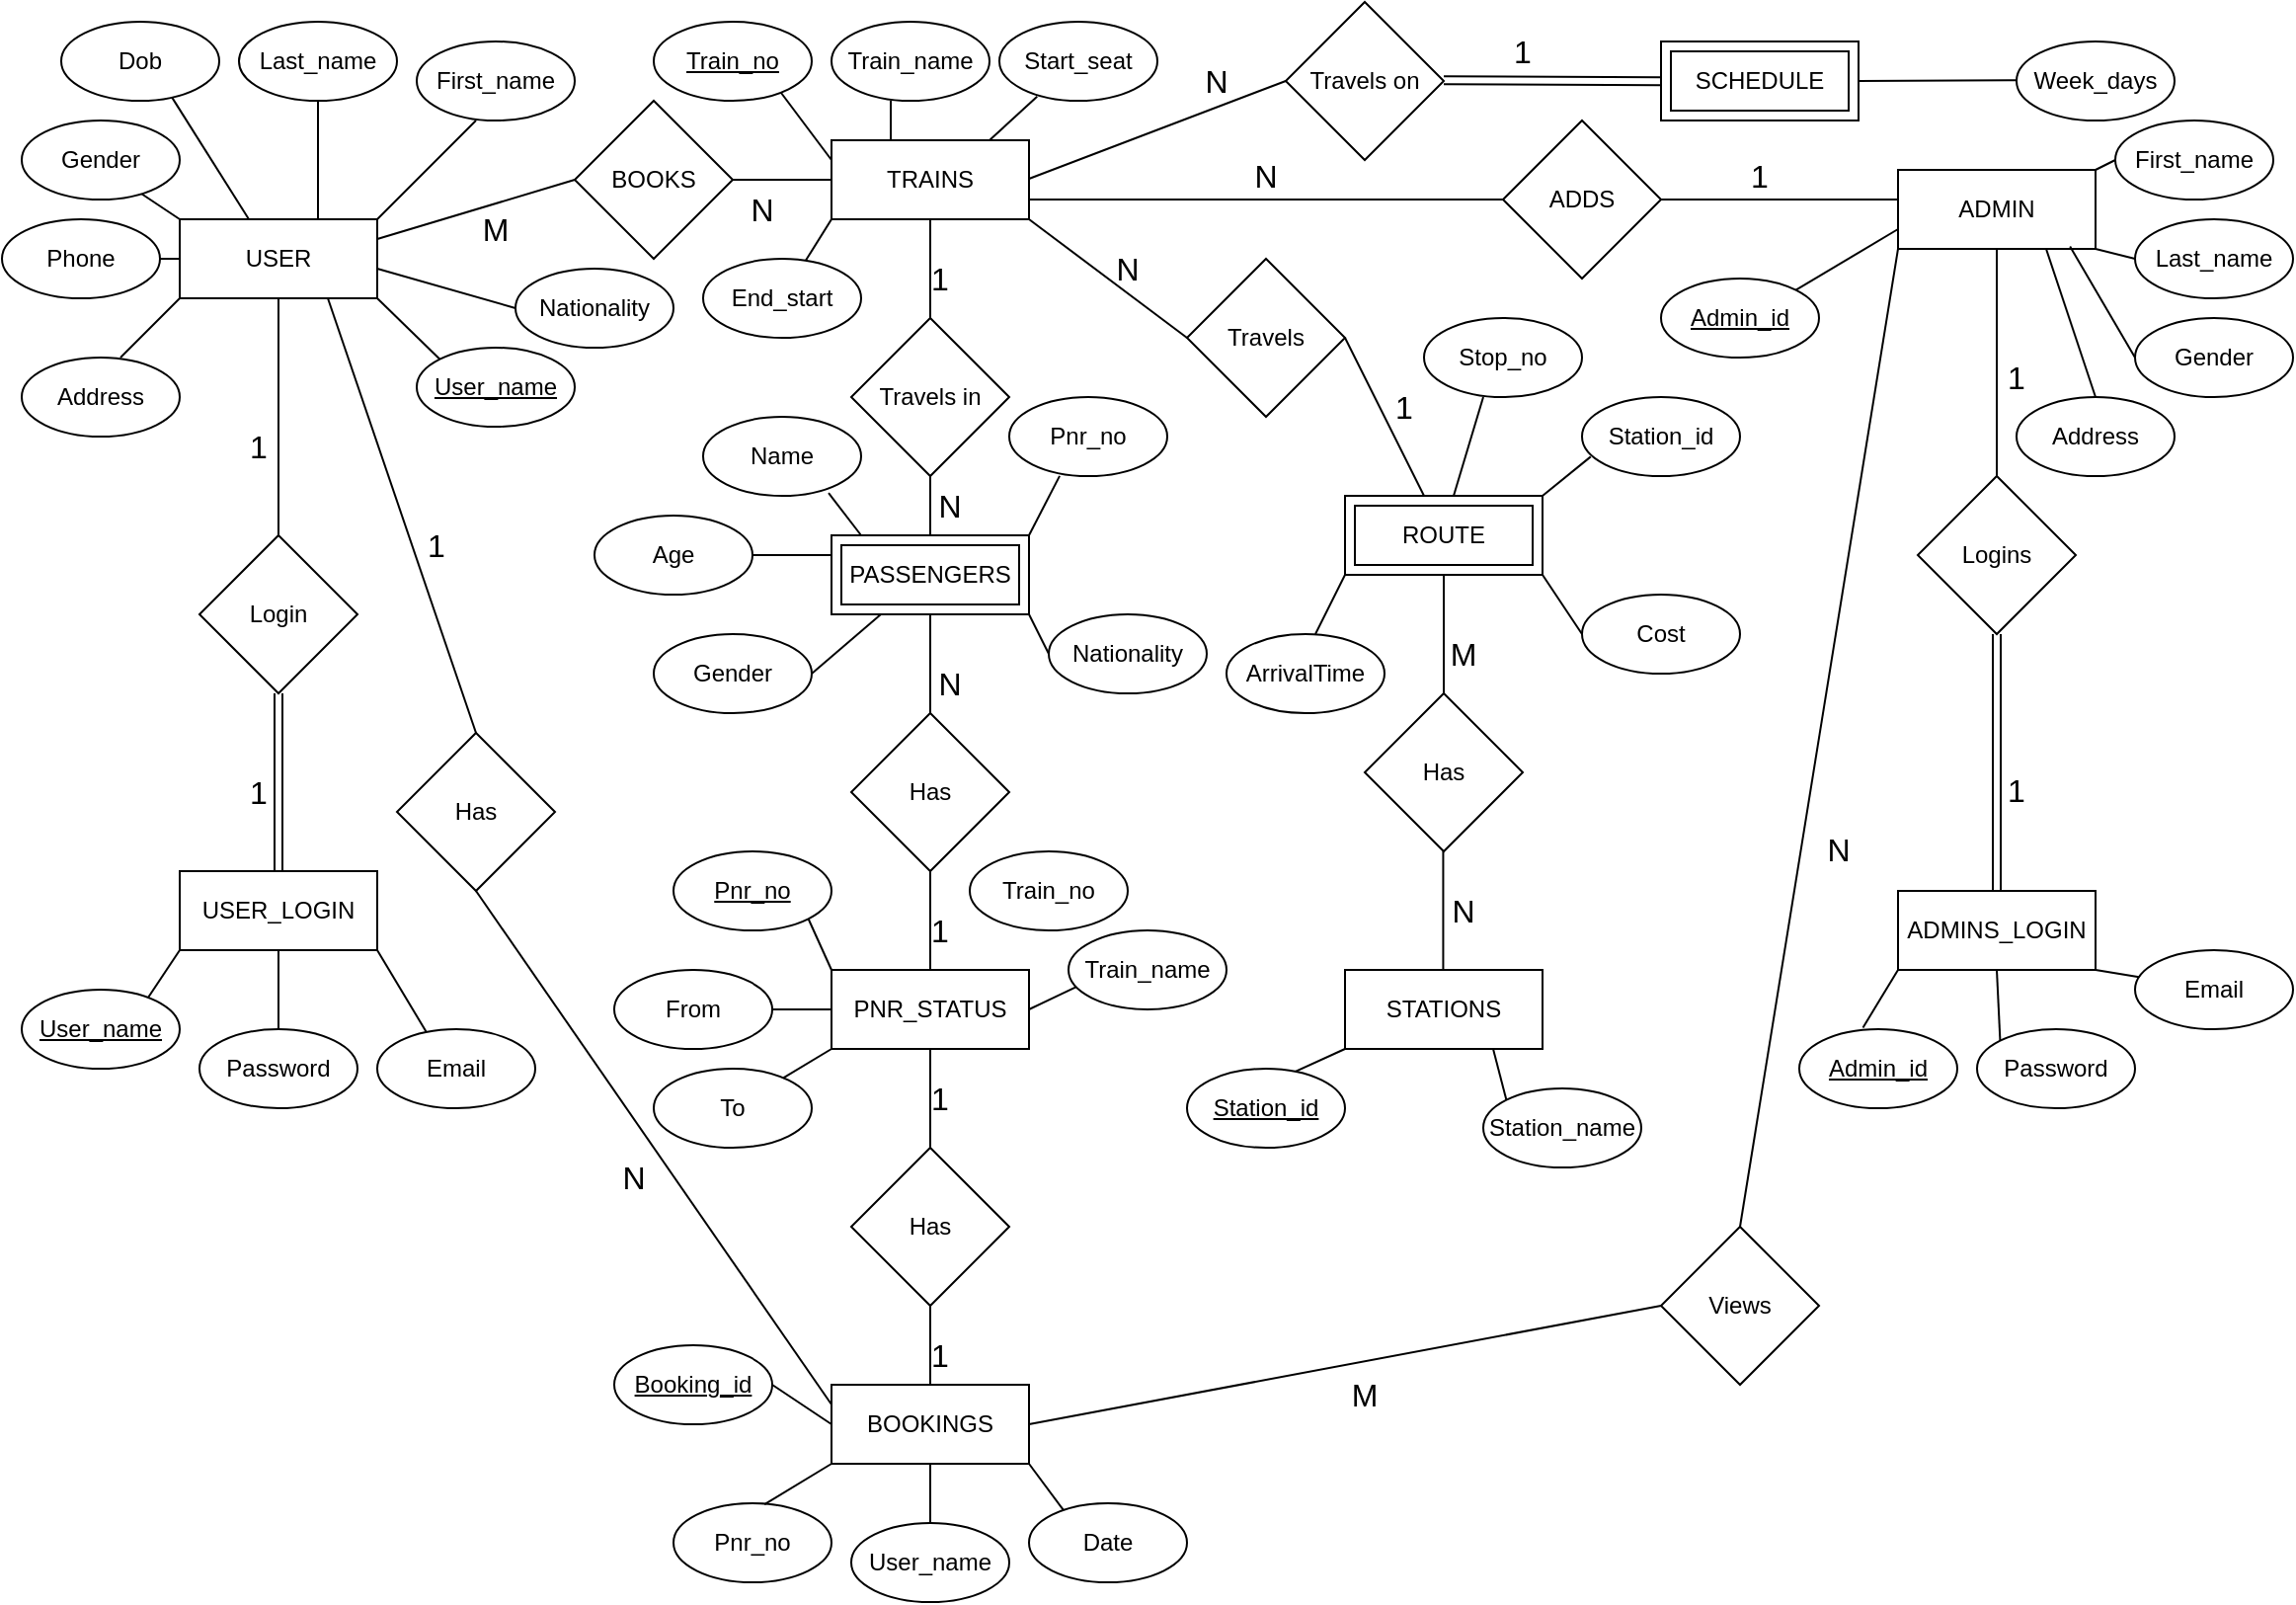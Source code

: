 <mxfile version="20.7.4" type="device"><diagram id="R2lEEEUBdFMjLlhIrx00" name="Page-1"><mxGraphModel dx="913" dy="427" grid="1" gridSize="10" guides="1" tooltips="1" connect="1" arrows="1" fold="1" page="1" pageScale="1" pageWidth="1169" pageHeight="827" math="0" shadow="0" extFonts="Permanent Marker^https://fonts.googleapis.com/css?family=Permanent+Marker"><root><mxCell id="0"/><mxCell id="1" parent="0"/><mxCell id="Eo7gP9CuB0REzx4Ok5KJ-1" value="USER" style="whiteSpace=wrap;html=1;align=center;" vertex="1" parent="1"><mxGeometry x="90" y="110" width="100" height="40" as="geometry"/></mxCell><mxCell id="Eo7gP9CuB0REzx4Ok5KJ-8" value="BOOKS" style="rhombus;whiteSpace=wrap;html=1;strokeWidth=1;" vertex="1" parent="1"><mxGeometry x="290" y="50" width="80" height="80" as="geometry"/></mxCell><mxCell id="Eo7gP9CuB0REzx4Ok5KJ-9" value="" style="endArrow=none;html=1;rounded=0;entryX=0;entryY=0.5;entryDx=0;entryDy=0;" edge="1" parent="1" target="Eo7gP9CuB0REzx4Ok5KJ-8"><mxGeometry width="50" height="50" relative="1" as="geometry"><mxPoint x="190" y="120" as="sourcePoint"/><mxPoint x="290" y="100" as="targetPoint"/></mxGeometry></mxCell><mxCell id="Eo7gP9CuB0REzx4Ok5KJ-10" value="TRAINS" style="whiteSpace=wrap;html=1;align=center;strokeWidth=1;" vertex="1" parent="1"><mxGeometry x="420" y="70" width="100" height="40" as="geometry"/></mxCell><mxCell id="Eo7gP9CuB0REzx4Ok5KJ-11" value="" style="line;strokeWidth=1;html=1;perimeter=backbonePerimeter;points=[];outlineConnect=0;" vertex="1" parent="1"><mxGeometry x="370" y="72.5" width="50" height="35" as="geometry"/></mxCell><mxCell id="Eo7gP9CuB0REzx4Ok5KJ-12" value="First_name" style="ellipse;whiteSpace=wrap;html=1;align=center;strokeWidth=1;" vertex="1" parent="1"><mxGeometry x="210" y="20" width="80" height="40" as="geometry"/></mxCell><mxCell id="Eo7gP9CuB0REzx4Ok5KJ-14" value="" style="endArrow=none;html=1;rounded=0;" edge="1" parent="1"><mxGeometry width="50" height="50" relative="1" as="geometry"><mxPoint x="190" y="110" as="sourcePoint"/><mxPoint x="240" y="60" as="targetPoint"/></mxGeometry></mxCell><mxCell id="Eo7gP9CuB0REzx4Ok5KJ-16" value="" style="endArrow=none;html=1;rounded=0;entryX=0;entryY=1;entryDx=0;entryDy=0;" edge="1" parent="1" target="Eo7gP9CuB0REzx4Ok5KJ-1"><mxGeometry x="-1" y="-14" width="50" height="50" relative="1" as="geometry"><mxPoint x="60" y="180" as="sourcePoint"/><mxPoint x="190" y="330" as="targetPoint"/><mxPoint as="offset"/></mxGeometry></mxCell><mxCell id="Eo7gP9CuB0REzx4Ok5KJ-18" value="" style="line;strokeWidth=1;html=1;perimeter=backbonePerimeter;points=[];outlineConnect=0;" vertex="1" parent="1"><mxGeometry x="60" y="125" width="30" height="10" as="geometry"/></mxCell><mxCell id="Eo7gP9CuB0REzx4Ok5KJ-19" value="" style="endArrow=none;html=1;rounded=0;entryX=1;entryY=1;entryDx=0;entryDy=0;exitX=0;exitY=0;exitDx=0;exitDy=0;" edge="1" parent="1" source="Eo7gP9CuB0REzx4Ok5KJ-33" target="Eo7gP9CuB0REzx4Ok5KJ-1"><mxGeometry width="50" height="50" relative="1" as="geometry"><mxPoint x="240" y="190" as="sourcePoint"/><mxPoint x="190" y="150" as="targetPoint"/></mxGeometry></mxCell><mxCell id="Eo7gP9CuB0REzx4Ok5KJ-20" value="" style="endArrow=none;html=1;rounded=0;" edge="1" parent="1"><mxGeometry x="-1" y="-14" width="50" height="50" relative="1" as="geometry"><mxPoint x="90" y="110" as="sourcePoint"/><mxPoint x="60" y="90" as="targetPoint"/><mxPoint as="offset"/></mxGeometry></mxCell><mxCell id="Eo7gP9CuB0REzx4Ok5KJ-21" value="" style="endArrow=none;html=1;rounded=0;entryX=0.7;entryY=0.955;entryDx=0;entryDy=0;entryPerimeter=0;" edge="1" parent="1" target="Eo7gP9CuB0REzx4Ok5KJ-25"><mxGeometry width="50" height="50" relative="1" as="geometry"><mxPoint x="125" y="110" as="sourcePoint"/><mxPoint x="90" y="60" as="targetPoint"/></mxGeometry></mxCell><mxCell id="Eo7gP9CuB0REzx4Ok5KJ-22" value="" style="endArrow=none;html=1;rounded=0;" edge="1" parent="1"><mxGeometry x="0.333" y="-20" width="50" height="50" relative="1" as="geometry"><mxPoint x="160" y="110" as="sourcePoint"/><mxPoint x="160" y="50" as="targetPoint"/><mxPoint as="offset"/></mxGeometry></mxCell><mxCell id="Eo7gP9CuB0REzx4Ok5KJ-24" value="Last_name" style="ellipse;whiteSpace=wrap;html=1;align=center;strokeWidth=1;" vertex="1" parent="1"><mxGeometry x="120" y="10" width="80" height="40" as="geometry"/></mxCell><mxCell id="Eo7gP9CuB0REzx4Ok5KJ-25" value="Dob" style="ellipse;whiteSpace=wrap;html=1;align=center;strokeWidth=1;" vertex="1" parent="1"><mxGeometry x="30" y="10" width="80" height="40" as="geometry"/></mxCell><mxCell id="Eo7gP9CuB0REzx4Ok5KJ-28" value="Gender" style="ellipse;whiteSpace=wrap;html=1;align=center;strokeWidth=1;" vertex="1" parent="1"><mxGeometry x="10" y="60" width="80" height="40" as="geometry"/></mxCell><mxCell id="Eo7gP9CuB0REzx4Ok5KJ-29" value="Phone" style="ellipse;whiteSpace=wrap;html=1;align=center;strokeWidth=1;" vertex="1" parent="1"><mxGeometry y="110" width="80" height="40" as="geometry"/></mxCell><mxCell id="Eo7gP9CuB0REzx4Ok5KJ-30" value="Address" style="ellipse;whiteSpace=wrap;html=1;align=center;strokeWidth=1;" vertex="1" parent="1"><mxGeometry x="10" y="180" width="80" height="40" as="geometry"/></mxCell><mxCell id="Eo7gP9CuB0REzx4Ok5KJ-31" value="Nationality" style="ellipse;whiteSpace=wrap;html=1;align=center;strokeWidth=1;" vertex="1" parent="1"><mxGeometry x="260" y="135" width="80" height="40" as="geometry"/></mxCell><mxCell id="Eo7gP9CuB0REzx4Ok5KJ-32" value="" style="endArrow=none;html=1;rounded=0;entryX=0;entryY=0.5;entryDx=0;entryDy=0;entryPerimeter=0;" edge="1" parent="1" target="Eo7gP9CuB0REzx4Ok5KJ-31"><mxGeometry width="50" height="50" relative="1" as="geometry"><mxPoint x="190" y="135" as="sourcePoint"/><mxPoint x="240" y="85" as="targetPoint"/></mxGeometry></mxCell><mxCell id="Eo7gP9CuB0REzx4Ok5KJ-33" value="User_name" style="ellipse;whiteSpace=wrap;html=1;align=center;fontStyle=4;strokeWidth=1;" vertex="1" parent="1"><mxGeometry x="210" y="175" width="80" height="40" as="geometry"/></mxCell><mxCell id="Eo7gP9CuB0REzx4Ok5KJ-36" value="" style="endArrow=none;html=1;rounded=0;" edge="1" parent="1"><mxGeometry width="50" height="50" relative="1" as="geometry"><mxPoint x="420" y="80" as="sourcePoint"/><mxPoint x="390" y="40" as="targetPoint"/></mxGeometry></mxCell><mxCell id="Eo7gP9CuB0REzx4Ok5KJ-40" value="Train_no" style="ellipse;whiteSpace=wrap;html=1;align=center;fontStyle=4;strokeWidth=1;" vertex="1" parent="1"><mxGeometry x="330" y="10" width="80" height="40" as="geometry"/></mxCell><mxCell id="Eo7gP9CuB0REzx4Ok5KJ-41" value="Train_name" style="ellipse;whiteSpace=wrap;html=1;align=center;strokeWidth=1;" vertex="1" parent="1"><mxGeometry x="420" y="10" width="80" height="40" as="geometry"/></mxCell><mxCell id="Eo7gP9CuB0REzx4Ok5KJ-42" value="Start_seat" style="ellipse;whiteSpace=wrap;html=1;align=center;strokeWidth=1;" vertex="1" parent="1"><mxGeometry x="505" y="10" width="80" height="40" as="geometry"/></mxCell><mxCell id="Eo7gP9CuB0REzx4Ok5KJ-43" value="End_start" style="ellipse;whiteSpace=wrap;html=1;align=center;strokeWidth=1;" vertex="1" parent="1"><mxGeometry x="355" y="130" width="80" height="40" as="geometry"/></mxCell><mxCell id="Eo7gP9CuB0REzx4Ok5KJ-44" value="" style="endArrow=none;html=1;rounded=0;" edge="1" parent="1"><mxGeometry width="50" height="50" relative="1" as="geometry"><mxPoint x="450" y="70" as="sourcePoint"/><mxPoint x="450" y="50" as="targetPoint"/></mxGeometry></mxCell><mxCell id="Eo7gP9CuB0REzx4Ok5KJ-45" value="" style="endArrow=none;html=1;rounded=0;exitX=0;exitY=1;exitDx=0;exitDy=0;" edge="1" parent="1" source="Eo7gP9CuB0REzx4Ok5KJ-10" target="Eo7gP9CuB0REzx4Ok5KJ-43"><mxGeometry width="50" height="50" relative="1" as="geometry"><mxPoint x="520" y="80" as="sourcePoint"/><mxPoint x="570" y="30" as="targetPoint"/></mxGeometry></mxCell><mxCell id="Eo7gP9CuB0REzx4Ok5KJ-46" value="" style="endArrow=none;html=1;rounded=0;" edge="1" parent="1"><mxGeometry width="50" height="50" relative="1" as="geometry"><mxPoint x="520" y="89.5" as="sourcePoint"/><mxPoint x="650" y="40" as="targetPoint"/></mxGeometry></mxCell><mxCell id="Eo7gP9CuB0REzx4Ok5KJ-48" value="Travels on" style="rhombus;whiteSpace=wrap;html=1;strokeWidth=1;" vertex="1" parent="1"><mxGeometry x="650" width="80" height="80" as="geometry"/></mxCell><mxCell id="Eo7gP9CuB0REzx4Ok5KJ-50" value="" style="shape=link;html=1;rounded=0;" edge="1" parent="1"><mxGeometry relative="1" as="geometry"><mxPoint x="730" y="39.58" as="sourcePoint"/><mxPoint x="840" y="40.08" as="targetPoint"/></mxGeometry></mxCell><mxCell id="Eo7gP9CuB0REzx4Ok5KJ-51" value="" style="resizable=0;html=1;align=right;verticalAlign=bottom;strokeWidth=1;" connectable="0" vertex="1" parent="Eo7gP9CuB0REzx4Ok5KJ-50"><mxGeometry x="1" relative="1" as="geometry"/></mxCell><mxCell id="Eo7gP9CuB0REzx4Ok5KJ-52" value="SCHEDULE" style="shape=ext;margin=3;double=1;whiteSpace=wrap;html=1;align=center;strokeWidth=1;" vertex="1" parent="1"><mxGeometry x="840" y="20" width="100" height="40" as="geometry"/></mxCell><mxCell id="Eo7gP9CuB0REzx4Ok5KJ-53" value="" style="endArrow=none;html=1;rounded=0;" edge="1" parent="1"><mxGeometry width="50" height="50" relative="1" as="geometry"><mxPoint x="940" y="40" as="sourcePoint"/><mxPoint x="1020" y="39.58" as="targetPoint"/></mxGeometry></mxCell><mxCell id="Eo7gP9CuB0REzx4Ok5KJ-54" value="Week_days" style="ellipse;whiteSpace=wrap;html=1;align=center;strokeWidth=1;" vertex="1" parent="1"><mxGeometry x="1020" y="20" width="80" height="40" as="geometry"/></mxCell><mxCell id="Eo7gP9CuB0REzx4Ok5KJ-56" value="" style="endArrow=none;html=1;rounded=0;entryX=0.239;entryY=0.948;entryDx=0;entryDy=0;entryPerimeter=0;" edge="1" parent="1" target="Eo7gP9CuB0REzx4Ok5KJ-42"><mxGeometry width="50" height="50" relative="1" as="geometry"><mxPoint x="500" y="70" as="sourcePoint"/><mxPoint x="550" y="20" as="targetPoint"/><Array as="points"><mxPoint x="500" y="70"/></Array></mxGeometry></mxCell><mxCell id="Eo7gP9CuB0REzx4Ok5KJ-57" value="" style="endArrow=none;html=1;rounded=0;entryX=0.5;entryY=1;entryDx=0;entryDy=0;" edge="1" parent="1" target="Eo7gP9CuB0REzx4Ok5KJ-1"><mxGeometry width="50" height="50" relative="1" as="geometry"><mxPoint x="140" y="270" as="sourcePoint"/><mxPoint x="160" y="220" as="targetPoint"/></mxGeometry></mxCell><mxCell id="Eo7gP9CuB0REzx4Ok5KJ-59" value="Login" style="rhombus;whiteSpace=wrap;html=1;strokeWidth=1;" vertex="1" parent="1"><mxGeometry x="100" y="270" width="80" height="80" as="geometry"/></mxCell><mxCell id="Eo7gP9CuB0REzx4Ok5KJ-62" value="" style="endArrow=none;html=1;rounded=0;" edge="1" parent="1"><mxGeometry width="50" height="50" relative="1" as="geometry"><mxPoint x="70" y="510" as="sourcePoint"/><mxPoint x="90" y="480" as="targetPoint"/></mxGeometry></mxCell><mxCell id="Eo7gP9CuB0REzx4Ok5KJ-63" value="USER_LOGIN" style="whiteSpace=wrap;html=1;align=center;strokeWidth=1;" vertex="1" parent="1"><mxGeometry x="90" y="440" width="100" height="40" as="geometry"/></mxCell><mxCell id="Eo7gP9CuB0REzx4Ok5KJ-64" value="User_name" style="ellipse;whiteSpace=wrap;html=1;align=center;fontStyle=4;strokeWidth=1;" vertex="1" parent="1"><mxGeometry x="10" y="500" width="80" height="40" as="geometry"/></mxCell><mxCell id="Eo7gP9CuB0REzx4Ok5KJ-65" value="" style="endArrow=none;html=1;rounded=0;entryX=0.5;entryY=1;entryDx=0;entryDy=0;" edge="1" parent="1" target="Eo7gP9CuB0REzx4Ok5KJ-63"><mxGeometry width="50" height="50" relative="1" as="geometry"><mxPoint x="140" y="520" as="sourcePoint"/><mxPoint x="150" y="480" as="targetPoint"/></mxGeometry></mxCell><mxCell id="Eo7gP9CuB0REzx4Ok5KJ-66" value="Password" style="ellipse;whiteSpace=wrap;html=1;align=center;strokeWidth=1;" vertex="1" parent="1"><mxGeometry x="100" y="520" width="80" height="40" as="geometry"/></mxCell><mxCell id="Eo7gP9CuB0REzx4Ok5KJ-67" value="" style="endArrow=none;html=1;rounded=0;entryX=1;entryY=1;entryDx=0;entryDy=0;" edge="1" parent="1" target="Eo7gP9CuB0REzx4Ok5KJ-63"><mxGeometry width="50" height="50" relative="1" as="geometry"><mxPoint x="220" y="530" as="sourcePoint"/><mxPoint x="210" y="480" as="targetPoint"/></mxGeometry></mxCell><mxCell id="Eo7gP9CuB0REzx4Ok5KJ-68" value="Email" style="ellipse;whiteSpace=wrap;html=1;align=center;strokeWidth=1;" vertex="1" parent="1"><mxGeometry x="190" y="520" width="80" height="40" as="geometry"/></mxCell><mxCell id="Eo7gP9CuB0REzx4Ok5KJ-70" value="" style="endArrow=none;html=1;rounded=0;entryX=0.5;entryY=1;entryDx=0;entryDy=0;" edge="1" parent="1" target="Eo7gP9CuB0REzx4Ok5KJ-10"><mxGeometry width="50" height="50" relative="1" as="geometry"><mxPoint x="470" y="170" as="sourcePoint"/><mxPoint x="570" y="270" as="targetPoint"/></mxGeometry></mxCell><mxCell id="Eo7gP9CuB0REzx4Ok5KJ-72" value="Travels in" style="rhombus;whiteSpace=wrap;html=1;strokeWidth=1;" vertex="1" parent="1"><mxGeometry x="430" y="160" width="80" height="80" as="geometry"/></mxCell><mxCell id="Eo7gP9CuB0REzx4Ok5KJ-73" value="" style="endArrow=none;html=1;rounded=0;entryX=0.5;entryY=1;entryDx=0;entryDy=0;" edge="1" parent="1" target="Eo7gP9CuB0REzx4Ok5KJ-72"><mxGeometry width="50" height="50" relative="1" as="geometry"><mxPoint x="470" y="280" as="sourcePoint"/><mxPoint x="570" y="270" as="targetPoint"/></mxGeometry></mxCell><mxCell id="Eo7gP9CuB0REzx4Ok5KJ-75" value="PASSENGERS" style="shape=ext;margin=3;double=1;whiteSpace=wrap;html=1;align=center;strokeWidth=1;" vertex="1" parent="1"><mxGeometry x="420" y="270" width="100" height="40" as="geometry"/></mxCell><mxCell id="Eo7gP9CuB0REzx4Ok5KJ-76" value="" style="endArrow=none;html=1;rounded=0;entryX=0.5;entryY=1;entryDx=0;entryDy=0;" edge="1" parent="1" target="Eo7gP9CuB0REzx4Ok5KJ-75"><mxGeometry width="50" height="50" relative="1" as="geometry"><mxPoint x="470" y="370" as="sourcePoint"/><mxPoint x="570" y="380" as="targetPoint"/></mxGeometry></mxCell><mxCell id="Eo7gP9CuB0REzx4Ok5KJ-77" value="Has" style="rhombus;whiteSpace=wrap;html=1;strokeWidth=1;" vertex="1" parent="1"><mxGeometry x="430" y="360" width="80" height="80" as="geometry"/></mxCell><mxCell id="Eo7gP9CuB0REzx4Ok5KJ-78" value="PNR_STATUS" style="whiteSpace=wrap;html=1;align=center;strokeWidth=1;" vertex="1" parent="1"><mxGeometry x="420" y="490" width="100" height="40" as="geometry"/></mxCell><mxCell id="Eo7gP9CuB0REzx4Ok5KJ-79" value="" style="endArrow=none;html=1;rounded=0;exitX=0.5;exitY=1;exitDx=0;exitDy=0;" edge="1" parent="1" source="Eo7gP9CuB0REzx4Ok5KJ-77"><mxGeometry width="50" height="50" relative="1" as="geometry"><mxPoint x="520" y="430" as="sourcePoint"/><mxPoint x="470" y="490" as="targetPoint"/></mxGeometry></mxCell><mxCell id="Eo7gP9CuB0REzx4Ok5KJ-80" value="" style="endArrow=none;html=1;rounded=0;" edge="1" parent="1" target="Eo7gP9CuB0REzx4Ok5KJ-78"><mxGeometry width="50" height="50" relative="1" as="geometry"><mxPoint x="470" y="580" as="sourcePoint"/><mxPoint x="570" y="620" as="targetPoint"/></mxGeometry></mxCell><mxCell id="Eo7gP9CuB0REzx4Ok5KJ-81" value="Has" style="rhombus;whiteSpace=wrap;html=1;strokeWidth=1;" vertex="1" parent="1"><mxGeometry x="430" y="580" width="80" height="80" as="geometry"/></mxCell><mxCell id="Eo7gP9CuB0REzx4Ok5KJ-82" value="" style="endArrow=none;html=1;rounded=0;exitX=0.5;exitY=1;exitDx=0;exitDy=0;" edge="1" parent="1" source="Eo7gP9CuB0REzx4Ok5KJ-81"><mxGeometry width="50" height="50" relative="1" as="geometry"><mxPoint x="520" y="670" as="sourcePoint"/><mxPoint x="470" y="700" as="targetPoint"/></mxGeometry></mxCell><mxCell id="Eo7gP9CuB0REzx4Ok5KJ-83" value="BOOKINGS" style="whiteSpace=wrap;html=1;align=center;strokeWidth=1;" vertex="1" parent="1"><mxGeometry x="420" y="700" width="100" height="40" as="geometry"/></mxCell><mxCell id="Eo7gP9CuB0REzx4Ok5KJ-84" value="Pnr_no" style="ellipse;whiteSpace=wrap;html=1;align=center;strokeWidth=1;" vertex="1" parent="1"><mxGeometry x="510" y="200" width="80" height="40" as="geometry"/></mxCell><mxCell id="Eo7gP9CuB0REzx4Ok5KJ-85" value="Name" style="ellipse;whiteSpace=wrap;html=1;align=center;strokeWidth=1;" vertex="1" parent="1"><mxGeometry x="355" y="210" width="80" height="40" as="geometry"/></mxCell><mxCell id="Eo7gP9CuB0REzx4Ok5KJ-86" value="Age" style="ellipse;whiteSpace=wrap;html=1;align=center;strokeWidth=1;" vertex="1" parent="1"><mxGeometry x="300" y="260" width="80" height="40" as="geometry"/></mxCell><mxCell id="Eo7gP9CuB0REzx4Ok5KJ-87" value="Gender" style="ellipse;whiteSpace=wrap;html=1;align=center;strokeWidth=1;" vertex="1" parent="1"><mxGeometry x="330" y="320" width="80" height="40" as="geometry"/></mxCell><mxCell id="Eo7gP9CuB0REzx4Ok5KJ-88" value="Nationality" style="ellipse;whiteSpace=wrap;html=1;align=center;strokeWidth=1;" vertex="1" parent="1"><mxGeometry x="530" y="310" width="80" height="40" as="geometry"/></mxCell><mxCell id="Eo7gP9CuB0REzx4Ok5KJ-89" value="" style="endArrow=none;html=1;rounded=0;entryX=1;entryY=1;entryDx=0;entryDy=0;exitX=0;exitY=0.5;exitDx=0;exitDy=0;" edge="1" parent="1" source="Eo7gP9CuB0REzx4Ok5KJ-88" target="Eo7gP9CuB0REzx4Ok5KJ-75"><mxGeometry width="50" height="50" relative="1" as="geometry"><mxPoint x="520" y="430" as="sourcePoint"/><mxPoint x="570" y="380" as="targetPoint"/></mxGeometry></mxCell><mxCell id="Eo7gP9CuB0REzx4Ok5KJ-90" value="" style="endArrow=none;html=1;rounded=0;entryX=0.319;entryY=0.998;entryDx=0;entryDy=0;entryPerimeter=0;exitX=1;exitY=0;exitDx=0;exitDy=0;" edge="1" parent="1" source="Eo7gP9CuB0REzx4Ok5KJ-75" target="Eo7gP9CuB0REzx4Ok5KJ-84"><mxGeometry width="50" height="50" relative="1" as="geometry"><mxPoint x="520" y="320" as="sourcePoint"/><mxPoint x="570" y="270" as="targetPoint"/></mxGeometry></mxCell><mxCell id="Eo7gP9CuB0REzx4Ok5KJ-91" value="" style="endArrow=none;html=1;rounded=0;entryX=0.25;entryY=1;entryDx=0;entryDy=0;" edge="1" parent="1" target="Eo7gP9CuB0REzx4Ok5KJ-75"><mxGeometry width="50" height="50" relative="1" as="geometry"><mxPoint x="410" y="340" as="sourcePoint"/><mxPoint x="460" y="290" as="targetPoint"/></mxGeometry></mxCell><mxCell id="Eo7gP9CuB0REzx4Ok5KJ-92" value="" style="endArrow=none;html=1;rounded=0;exitX=1;exitY=0.5;exitDx=0;exitDy=0;" edge="1" parent="1" source="Eo7gP9CuB0REzx4Ok5KJ-86"><mxGeometry width="50" height="50" relative="1" as="geometry"><mxPoint x="370" y="330" as="sourcePoint"/><mxPoint x="420" y="280" as="targetPoint"/></mxGeometry></mxCell><mxCell id="Eo7gP9CuB0REzx4Ok5KJ-93" value="" style="endArrow=none;html=1;rounded=0;entryX=0.794;entryY=0.965;entryDx=0;entryDy=0;entryPerimeter=0;" edge="1" parent="1" target="Eo7gP9CuB0REzx4Ok5KJ-85"><mxGeometry width="50" height="50" relative="1" as="geometry"><mxPoint x="435" y="270" as="sourcePoint"/><mxPoint x="485" y="220" as="targetPoint"/></mxGeometry></mxCell><mxCell id="Eo7gP9CuB0REzx4Ok5KJ-94" value="To" style="ellipse;whiteSpace=wrap;html=1;align=center;strokeWidth=1;" vertex="1" parent="1"><mxGeometry x="330" y="540" width="80" height="40" as="geometry"/></mxCell><mxCell id="Eo7gP9CuB0REzx4Ok5KJ-95" value="Train_name" style="ellipse;whiteSpace=wrap;html=1;align=center;strokeWidth=1;" vertex="1" parent="1"><mxGeometry x="540" y="470" width="80" height="40" as="geometry"/></mxCell><mxCell id="Eo7gP9CuB0REzx4Ok5KJ-96" value="Train_no" style="ellipse;whiteSpace=wrap;html=1;align=center;strokeWidth=1;" vertex="1" parent="1"><mxGeometry x="490" y="430" width="80" height="40" as="geometry"/></mxCell><mxCell id="Eo7gP9CuB0REzx4Ok5KJ-97" value="From" style="ellipse;whiteSpace=wrap;html=1;align=center;strokeWidth=1;" vertex="1" parent="1"><mxGeometry x="310" y="490" width="80" height="40" as="geometry"/></mxCell><mxCell id="Eo7gP9CuB0REzx4Ok5KJ-98" value="Pnr_no" style="ellipse;whiteSpace=wrap;html=1;align=center;fontStyle=4;strokeWidth=1;" vertex="1" parent="1"><mxGeometry x="340" y="430" width="80" height="40" as="geometry"/></mxCell><mxCell id="Eo7gP9CuB0REzx4Ok5KJ-99" value="" style="endArrow=none;html=1;rounded=0;exitX=1;exitY=0.5;exitDx=0;exitDy=0;entryX=0.047;entryY=0.716;entryDx=0;entryDy=0;entryPerimeter=0;" edge="1" parent="1" source="Eo7gP9CuB0REzx4Ok5KJ-78" target="Eo7gP9CuB0REzx4Ok5KJ-95"><mxGeometry width="50" height="50" relative="1" as="geometry"><mxPoint x="520" y="520" as="sourcePoint"/><mxPoint x="570" y="470" as="targetPoint"/></mxGeometry></mxCell><mxCell id="Eo7gP9CuB0REzx4Ok5KJ-100" value="" style="endArrow=none;html=1;rounded=0;exitX=0;exitY=1;exitDx=0;exitDy=0;" edge="1" parent="1" source="Eo7gP9CuB0REzx4Ok5KJ-78" target="Eo7gP9CuB0REzx4Ok5KJ-94"><mxGeometry width="50" height="50" relative="1" as="geometry"><mxPoint x="520" y="520" as="sourcePoint"/><mxPoint x="570" y="470" as="targetPoint"/></mxGeometry></mxCell><mxCell id="Eo7gP9CuB0REzx4Ok5KJ-101" value="" style="endArrow=none;html=1;rounded=0;entryX=1;entryY=1;entryDx=0;entryDy=0;exitX=0;exitY=0;exitDx=0;exitDy=0;" edge="1" parent="1" source="Eo7gP9CuB0REzx4Ok5KJ-78" target="Eo7gP9CuB0REzx4Ok5KJ-98"><mxGeometry width="50" height="50" relative="1" as="geometry"><mxPoint x="430" y="490" as="sourcePoint"/><mxPoint x="480" y="440" as="targetPoint"/></mxGeometry></mxCell><mxCell id="Eo7gP9CuB0REzx4Ok5KJ-102" value="" style="endArrow=none;html=1;rounded=0;entryX=1;entryY=0.5;entryDx=0;entryDy=0;exitX=0;exitY=0.5;exitDx=0;exitDy=0;" edge="1" parent="1" source="Eo7gP9CuB0REzx4Ok5KJ-78" target="Eo7gP9CuB0REzx4Ok5KJ-97"><mxGeometry width="50" height="50" relative="1" as="geometry"><mxPoint x="490" y="520" as="sourcePoint"/><mxPoint x="540" y="470" as="targetPoint"/></mxGeometry></mxCell><mxCell id="Eo7gP9CuB0REzx4Ok5KJ-103" value="Booking_id" style="ellipse;whiteSpace=wrap;html=1;align=center;fontStyle=4;strokeWidth=1;" vertex="1" parent="1"><mxGeometry x="310" y="680" width="80" height="40" as="geometry"/></mxCell><mxCell id="Eo7gP9CuB0REzx4Ok5KJ-104" value="User_name" style="ellipse;whiteSpace=wrap;html=1;align=center;strokeWidth=1;" vertex="1" parent="1"><mxGeometry x="430" y="770" width="80" height="40" as="geometry"/></mxCell><mxCell id="Eo7gP9CuB0REzx4Ok5KJ-105" value="Pnr_no" style="ellipse;whiteSpace=wrap;html=1;align=center;strokeWidth=1;" vertex="1" parent="1"><mxGeometry x="340" y="760" width="80" height="40" as="geometry"/></mxCell><mxCell id="Eo7gP9CuB0REzx4Ok5KJ-106" value="Date" style="ellipse;whiteSpace=wrap;html=1;align=center;strokeWidth=1;" vertex="1" parent="1"><mxGeometry x="520" y="760" width="80" height="40" as="geometry"/></mxCell><mxCell id="Eo7gP9CuB0REzx4Ok5KJ-107" value="" style="endArrow=none;html=1;rounded=0;entryX=0.217;entryY=0.084;entryDx=0;entryDy=0;entryPerimeter=0;" edge="1" parent="1" target="Eo7gP9CuB0REzx4Ok5KJ-106"><mxGeometry width="50" height="50" relative="1" as="geometry"><mxPoint x="520" y="740" as="sourcePoint"/><mxPoint x="540" y="650" as="targetPoint"/></mxGeometry></mxCell><mxCell id="Eo7gP9CuB0REzx4Ok5KJ-108" value="" style="endArrow=none;html=1;rounded=0;entryX=1;entryY=0.5;entryDx=0;entryDy=0;exitX=0;exitY=0.5;exitDx=0;exitDy=0;" edge="1" parent="1" source="Eo7gP9CuB0REzx4Ok5KJ-83" target="Eo7gP9CuB0REzx4Ok5KJ-103"><mxGeometry width="50" height="50" relative="1" as="geometry"><mxPoint x="490" y="700" as="sourcePoint"/><mxPoint x="540" y="650" as="targetPoint"/></mxGeometry></mxCell><mxCell id="Eo7gP9CuB0REzx4Ok5KJ-109" value="" style="endArrow=none;html=1;rounded=0;entryX=0.576;entryY=0.015;entryDx=0;entryDy=0;entryPerimeter=0;exitX=0;exitY=1;exitDx=0;exitDy=0;" edge="1" parent="1" source="Eo7gP9CuB0REzx4Ok5KJ-83" target="Eo7gP9CuB0REzx4Ok5KJ-105"><mxGeometry width="50" height="50" relative="1" as="geometry"><mxPoint x="490" y="700" as="sourcePoint"/><mxPoint x="540" y="650" as="targetPoint"/></mxGeometry></mxCell><mxCell id="Eo7gP9CuB0REzx4Ok5KJ-110" value="" style="endArrow=none;html=1;rounded=0;entryX=0.5;entryY=1;entryDx=0;entryDy=0;" edge="1" parent="1" target="Eo7gP9CuB0REzx4Ok5KJ-83"><mxGeometry width="50" height="50" relative="1" as="geometry"><mxPoint x="470" y="770" as="sourcePoint"/><mxPoint x="520" y="720" as="targetPoint"/></mxGeometry></mxCell><mxCell id="Eo7gP9CuB0REzx4Ok5KJ-111" value="" style="endArrow=none;html=1;rounded=0;entryX=1;entryY=1;entryDx=0;entryDy=0;" edge="1" parent="1" target="Eo7gP9CuB0REzx4Ok5KJ-10"><mxGeometry width="50" height="50" relative="1" as="geometry"><mxPoint x="600" y="170" as="sourcePoint"/><mxPoint x="540" y="80" as="targetPoint"/></mxGeometry></mxCell><mxCell id="Eo7gP9CuB0REzx4Ok5KJ-112" value="Travels" style="rhombus;whiteSpace=wrap;html=1;strokeWidth=1;" vertex="1" parent="1"><mxGeometry x="600" y="130" width="80" height="80" as="geometry"/></mxCell><mxCell id="Eo7gP9CuB0REzx4Ok5KJ-113" value="" style="endArrow=none;html=1;rounded=0;entryX=1;entryY=0.5;entryDx=0;entryDy=0;" edge="1" parent="1" target="Eo7gP9CuB0REzx4Ok5KJ-112"><mxGeometry width="50" height="50" relative="1" as="geometry"><mxPoint x="720" y="250" as="sourcePoint"/><mxPoint x="730" y="190" as="targetPoint"/></mxGeometry></mxCell><mxCell id="Eo7gP9CuB0REzx4Ok5KJ-114" value="ROUTE" style="shape=ext;margin=3;double=1;whiteSpace=wrap;html=1;align=center;strokeWidth=1;" vertex="1" parent="1"><mxGeometry x="680" y="250" width="100" height="40" as="geometry"/></mxCell><mxCell id="Eo7gP9CuB0REzx4Ok5KJ-115" value="" style="endArrow=none;html=1;rounded=0;" edge="1" parent="1"><mxGeometry width="50" height="50" relative="1" as="geometry"><mxPoint x="730" y="350" as="sourcePoint"/><mxPoint x="730" y="290" as="targetPoint"/></mxGeometry></mxCell><mxCell id="Eo7gP9CuB0REzx4Ok5KJ-116" value="Has" style="rhombus;whiteSpace=wrap;html=1;strokeWidth=1;" vertex="1" parent="1"><mxGeometry x="690" y="350" width="80" height="80" as="geometry"/></mxCell><mxCell id="Eo7gP9CuB0REzx4Ok5KJ-117" value="" style="endArrow=none;html=1;rounded=0;" edge="1" parent="1"><mxGeometry x="-1" y="-10" width="50" height="50" relative="1" as="geometry"><mxPoint x="729.71" y="490" as="sourcePoint"/><mxPoint x="729.71" y="430" as="targetPoint"/><mxPoint x="-10" y="10" as="offset"/></mxGeometry></mxCell><mxCell id="Eo7gP9CuB0REzx4Ok5KJ-118" value="STATIONS" style="whiteSpace=wrap;html=1;align=center;strokeWidth=1;" vertex="1" parent="1"><mxGeometry x="680" y="490" width="100" height="40" as="geometry"/></mxCell><mxCell id="Eo7gP9CuB0REzx4Ok5KJ-119" value="Station_name" style="ellipse;whiteSpace=wrap;html=1;align=center;strokeWidth=1;" vertex="1" parent="1"><mxGeometry x="750" y="550" width="80" height="40" as="geometry"/></mxCell><mxCell id="Eo7gP9CuB0REzx4Ok5KJ-121" value="" style="endArrow=none;html=1;rounded=0;entryX=0;entryY=1;entryDx=0;entryDy=0;exitX=0.805;exitY=0.098;exitDx=0;exitDy=0;exitPerimeter=0;" edge="1" parent="1" target="Eo7gP9CuB0REzx4Ok5KJ-118"><mxGeometry width="50" height="50" relative="1" as="geometry"><mxPoint x="649.4" y="543.92" as="sourcePoint"/><mxPoint x="730" y="540" as="targetPoint"/></mxGeometry></mxCell><mxCell id="Eo7gP9CuB0REzx4Ok5KJ-123" value="" style="endArrow=none;html=1;rounded=0;entryX=0.75;entryY=1;entryDx=0;entryDy=0;exitX=0;exitY=0;exitDx=0;exitDy=0;" edge="1" parent="1" source="Eo7gP9CuB0REzx4Ok5KJ-119" target="Eo7gP9CuB0REzx4Ok5KJ-118"><mxGeometry width="50" height="50" relative="1" as="geometry"><mxPoint x="680" y="590" as="sourcePoint"/><mxPoint x="730" y="540" as="targetPoint"/></mxGeometry></mxCell><mxCell id="Eo7gP9CuB0REzx4Ok5KJ-124" value="Station_id" style="ellipse;whiteSpace=wrap;html=1;align=center;fontStyle=4;strokeWidth=1;" vertex="1" parent="1"><mxGeometry x="600" y="540" width="80" height="40" as="geometry"/></mxCell><mxCell id="Eo7gP9CuB0REzx4Ok5KJ-126" value="" style="endArrow=none;html=1;rounded=0;entryX=0.75;entryY=1;entryDx=0;entryDy=0;" edge="1" parent="1" target="Eo7gP9CuB0REzx4Ok5KJ-1"><mxGeometry width="50" height="50" relative="1" as="geometry"><mxPoint x="240" y="370" as="sourcePoint"/><mxPoint x="460" y="190" as="targetPoint"/></mxGeometry></mxCell><mxCell id="Eo7gP9CuB0REzx4Ok5KJ-127" value="Has" style="rhombus;whiteSpace=wrap;html=1;strokeWidth=1;" vertex="1" parent="1"><mxGeometry x="200" y="370" width="80" height="80" as="geometry"/></mxCell><mxCell id="Eo7gP9CuB0REzx4Ok5KJ-128" value="" style="endArrow=none;html=1;rounded=0;entryX=0.5;entryY=1;entryDx=0;entryDy=0;exitX=0;exitY=0.25;exitDx=0;exitDy=0;" edge="1" parent="1" source="Eo7gP9CuB0REzx4Ok5KJ-83" target="Eo7gP9CuB0REzx4Ok5KJ-127"><mxGeometry width="50" height="50" relative="1" as="geometry"><mxPoint x="410" y="490" as="sourcePoint"/><mxPoint x="460" y="440" as="targetPoint"/></mxGeometry></mxCell><mxCell id="Eo7gP9CuB0REzx4Ok5KJ-129" value="" style="endArrow=none;html=1;rounded=0;exitX=1;exitY=0.75;exitDx=0;exitDy=0;" edge="1" parent="1" source="Eo7gP9CuB0REzx4Ok5KJ-10"><mxGeometry width="50" height="50" relative="1" as="geometry"><mxPoint x="720" y="150" as="sourcePoint"/><mxPoint x="770" y="100" as="targetPoint"/></mxGeometry></mxCell><mxCell id="Eo7gP9CuB0REzx4Ok5KJ-130" value="ADDS" style="rhombus;whiteSpace=wrap;html=1;strokeWidth=1;" vertex="1" parent="1"><mxGeometry x="760" y="60" width="80" height="80" as="geometry"/></mxCell><mxCell id="Eo7gP9CuB0REzx4Ok5KJ-131" value="" style="endArrow=none;html=1;rounded=0;entryX=1;entryY=0.5;entryDx=0;entryDy=0;" edge="1" parent="1" target="Eo7gP9CuB0REzx4Ok5KJ-130"><mxGeometry width="50" height="50" relative="1" as="geometry"><mxPoint x="960" y="100" as="sourcePoint"/><mxPoint x="770" y="100" as="targetPoint"/></mxGeometry></mxCell><mxCell id="Eo7gP9CuB0REzx4Ok5KJ-133" value="ADMIN" style="whiteSpace=wrap;html=1;align=center;strokeWidth=1;" vertex="1" parent="1"><mxGeometry x="960" y="85" width="100" height="40" as="geometry"/></mxCell><mxCell id="Eo7gP9CuB0REzx4Ok5KJ-134" value="" style="endArrow=none;html=1;rounded=0;entryX=0.5;entryY=1;entryDx=0;entryDy=0;" edge="1" parent="1" target="Eo7gP9CuB0REzx4Ok5KJ-133"><mxGeometry width="50" height="50" relative="1" as="geometry"><mxPoint x="1010" y="240" as="sourcePoint"/><mxPoint x="1010" y="130" as="targetPoint"/></mxGeometry></mxCell><mxCell id="Eo7gP9CuB0REzx4Ok5KJ-136" value="Views" style="rhombus;whiteSpace=wrap;html=1;strokeWidth=1;" vertex="1" parent="1"><mxGeometry x="840" y="620" width="80" height="80" as="geometry"/></mxCell><mxCell id="Eo7gP9CuB0REzx4Ok5KJ-137" value="" style="endArrow=none;html=1;rounded=0;entryX=0;entryY=0.5;entryDx=0;entryDy=0;exitX=1;exitY=0.5;exitDx=0;exitDy=0;" edge="1" parent="1" source="Eo7gP9CuB0REzx4Ok5KJ-83" target="Eo7gP9CuB0REzx4Ok5KJ-136"><mxGeometry width="50" height="50" relative="1" as="geometry"><mxPoint x="720" y="760" as="sourcePoint"/><mxPoint x="770" y="710" as="targetPoint"/></mxGeometry></mxCell><mxCell id="Eo7gP9CuB0REzx4Ok5KJ-138" value="ArrivalTime" style="ellipse;whiteSpace=wrap;html=1;align=center;strokeWidth=1;" vertex="1" parent="1"><mxGeometry x="620" y="320" width="80" height="40" as="geometry"/></mxCell><mxCell id="Eo7gP9CuB0REzx4Ok5KJ-139" value="Cost" style="ellipse;whiteSpace=wrap;html=1;align=center;strokeWidth=1;" vertex="1" parent="1"><mxGeometry x="800" y="300" width="80" height="40" as="geometry"/></mxCell><mxCell id="Eo7gP9CuB0REzx4Ok5KJ-140" value="Station_id" style="ellipse;whiteSpace=wrap;html=1;align=center;strokeWidth=1;" vertex="1" parent="1"><mxGeometry x="800" y="200" width="80" height="40" as="geometry"/></mxCell><mxCell id="Eo7gP9CuB0REzx4Ok5KJ-141" value="Stop_no" style="ellipse;whiteSpace=wrap;html=1;align=center;strokeWidth=1;" vertex="1" parent="1"><mxGeometry x="720" y="160" width="80" height="40" as="geometry"/></mxCell><mxCell id="Eo7gP9CuB0REzx4Ok5KJ-142" value="" style="endArrow=none;html=1;rounded=0;entryX=0;entryY=1;entryDx=0;entryDy=0;" edge="1" parent="1" target="Eo7gP9CuB0REzx4Ok5KJ-114"><mxGeometry width="50" height="50" relative="1" as="geometry"><mxPoint x="665" y="320" as="sourcePoint"/><mxPoint x="715" y="270" as="targetPoint"/></mxGeometry></mxCell><mxCell id="Eo7gP9CuB0REzx4Ok5KJ-144" value="" style="endArrow=none;html=1;rounded=0;exitX=0;exitY=0.5;exitDx=0;exitDy=0;entryX=1;entryY=1;entryDx=0;entryDy=0;" edge="1" parent="1" source="Eo7gP9CuB0REzx4Ok5KJ-139" target="Eo7gP9CuB0REzx4Ok5KJ-114"><mxGeometry width="50" height="50" relative="1" as="geometry"><mxPoint x="735" y="340" as="sourcePoint"/><mxPoint x="785" y="290" as="targetPoint"/></mxGeometry></mxCell><mxCell id="Eo7gP9CuB0REzx4Ok5KJ-145" value="" style="endArrow=none;html=1;rounded=0;entryX=0.375;entryY=1;entryDx=0;entryDy=0;entryPerimeter=0;" edge="1" parent="1" target="Eo7gP9CuB0REzx4Ok5KJ-141"><mxGeometry width="50" height="50" relative="1" as="geometry"><mxPoint x="735" y="250" as="sourcePoint"/><mxPoint x="785" y="200" as="targetPoint"/></mxGeometry></mxCell><mxCell id="Eo7gP9CuB0REzx4Ok5KJ-146" value="" style="endArrow=none;html=1;rounded=0;entryX=0.055;entryY=0.755;entryDx=0;entryDy=0;entryPerimeter=0;" edge="1" parent="1" target="Eo7gP9CuB0REzx4Ok5KJ-140"><mxGeometry width="50" height="50" relative="1" as="geometry"><mxPoint x="780" y="250" as="sourcePoint"/><mxPoint x="830" y="200" as="targetPoint"/></mxGeometry></mxCell><mxCell id="Eo7gP9CuB0REzx4Ok5KJ-147" value="" style="endArrow=none;html=1;rounded=0;entryX=0;entryY=1;entryDx=0;entryDy=0;exitX=0.5;exitY=0;exitDx=0;exitDy=0;" edge="1" parent="1" source="Eo7gP9CuB0REzx4Ok5KJ-136" target="Eo7gP9CuB0REzx4Ok5KJ-133"><mxGeometry width="50" height="50" relative="1" as="geometry"><mxPoint x="910" y="290" as="sourcePoint"/><mxPoint x="960" y="130" as="targetPoint"/></mxGeometry></mxCell><mxCell id="Eo7gP9CuB0REzx4Ok5KJ-148" value="Logins" style="rhombus;whiteSpace=wrap;html=1;strokeWidth=1;" vertex="1" parent="1"><mxGeometry x="970" y="240" width="80" height="80" as="geometry"/></mxCell><mxCell id="Eo7gP9CuB0REzx4Ok5KJ-150" value="" style="shape=link;html=1;rounded=0;entryX=0.5;entryY=1;entryDx=0;entryDy=0;exitX=0.5;exitY=0;exitDx=0;exitDy=0;" edge="1" parent="1" source="Eo7gP9CuB0REzx4Ok5KJ-151" target="Eo7gP9CuB0REzx4Ok5KJ-148"><mxGeometry width="100" relative="1" as="geometry"><mxPoint x="1010" y="390" as="sourcePoint"/><mxPoint x="1070" y="389.66" as="targetPoint"/></mxGeometry></mxCell><mxCell id="Eo7gP9CuB0REzx4Ok5KJ-151" value="ADMINS_LOGIN" style="whiteSpace=wrap;html=1;align=center;strokeWidth=1;" vertex="1" parent="1"><mxGeometry x="960" y="450" width="100" height="40" as="geometry"/></mxCell><mxCell id="Eo7gP9CuB0REzx4Ok5KJ-152" value="Admin_id" style="ellipse;whiteSpace=wrap;html=1;align=center;fontStyle=4;strokeWidth=1;" vertex="1" parent="1"><mxGeometry x="910" y="520" width="80" height="40" as="geometry"/></mxCell><mxCell id="Eo7gP9CuB0REzx4Ok5KJ-153" value="Email" style="ellipse;whiteSpace=wrap;html=1;align=center;strokeWidth=1;" vertex="1" parent="1"><mxGeometry x="1080" y="480" width="80" height="40" as="geometry"/></mxCell><mxCell id="Eo7gP9CuB0REzx4Ok5KJ-154" value="Password" style="ellipse;whiteSpace=wrap;html=1;align=center;strokeWidth=1;" vertex="1" parent="1"><mxGeometry x="1000" y="520" width="80" height="40" as="geometry"/></mxCell><mxCell id="Eo7gP9CuB0REzx4Ok5KJ-155" value="" style="endArrow=none;html=1;rounded=0;entryX=0;entryY=1;entryDx=0;entryDy=0;exitX=0.403;exitY=-0.02;exitDx=0;exitDy=0;exitPerimeter=0;" edge="1" parent="1" source="Eo7gP9CuB0REzx4Ok5KJ-152" target="Eo7gP9CuB0REzx4Ok5KJ-151"><mxGeometry width="50" height="50" relative="1" as="geometry"><mxPoint x="910" y="460" as="sourcePoint"/><mxPoint x="960" y="410" as="targetPoint"/></mxGeometry></mxCell><mxCell id="Eo7gP9CuB0REzx4Ok5KJ-156" value="" style="endArrow=none;html=1;rounded=0;entryX=0.5;entryY=1;entryDx=0;entryDy=0;exitX=0;exitY=0;exitDx=0;exitDy=0;" edge="1" parent="1" source="Eo7gP9CuB0REzx4Ok5KJ-154" target="Eo7gP9CuB0REzx4Ok5KJ-151"><mxGeometry width="50" height="50" relative="1" as="geometry"><mxPoint x="910" y="460" as="sourcePoint"/><mxPoint x="960" y="410" as="targetPoint"/></mxGeometry></mxCell><mxCell id="Eo7gP9CuB0REzx4Ok5KJ-157" value="" style="endArrow=none;html=1;rounded=0;entryX=1;entryY=1;entryDx=0;entryDy=0;" edge="1" parent="1" source="Eo7gP9CuB0REzx4Ok5KJ-153" target="Eo7gP9CuB0REzx4Ok5KJ-151"><mxGeometry width="50" height="50" relative="1" as="geometry"><mxPoint x="910" y="460" as="sourcePoint"/><mxPoint x="960" y="410" as="targetPoint"/></mxGeometry></mxCell><mxCell id="Eo7gP9CuB0REzx4Ok5KJ-158" value="Last_name" style="ellipse;whiteSpace=wrap;html=1;align=center;strokeWidth=1;" vertex="1" parent="1"><mxGeometry x="1080" y="110" width="80" height="40" as="geometry"/></mxCell><mxCell id="Eo7gP9CuB0REzx4Ok5KJ-159" value="Gender" style="ellipse;whiteSpace=wrap;html=1;align=center;strokeWidth=1;" vertex="1" parent="1"><mxGeometry x="1080" y="160" width="80" height="40" as="geometry"/></mxCell><mxCell id="Eo7gP9CuB0REzx4Ok5KJ-160" value="Address" style="ellipse;whiteSpace=wrap;html=1;align=center;strokeWidth=1;" vertex="1" parent="1"><mxGeometry x="1020" y="200" width="80" height="40" as="geometry"/></mxCell><mxCell id="Eo7gP9CuB0REzx4Ok5KJ-161" value="First_name" style="ellipse;whiteSpace=wrap;html=1;align=center;strokeWidth=1;" vertex="1" parent="1"><mxGeometry x="1070" y="60" width="80" height="40" as="geometry"/></mxCell><mxCell id="Eo7gP9CuB0REzx4Ok5KJ-162" value="Admin_id" style="ellipse;whiteSpace=wrap;html=1;align=center;fontStyle=4;strokeWidth=1;" vertex="1" parent="1"><mxGeometry x="840" y="140" width="80" height="40" as="geometry"/></mxCell><mxCell id="Eo7gP9CuB0REzx4Ok5KJ-163" value="" style="endArrow=none;html=1;rounded=0;entryX=0;entryY=0.75;entryDx=0;entryDy=0;exitX=1;exitY=0;exitDx=0;exitDy=0;" edge="1" parent="1" source="Eo7gP9CuB0REzx4Ok5KJ-162" target="Eo7gP9CuB0REzx4Ok5KJ-133"><mxGeometry width="50" height="50" relative="1" as="geometry"><mxPoint x="910" y="220" as="sourcePoint"/><mxPoint x="960" y="170" as="targetPoint"/></mxGeometry></mxCell><mxCell id="Eo7gP9CuB0REzx4Ok5KJ-164" value="" style="endArrow=none;html=1;rounded=0;entryX=0.75;entryY=1;entryDx=0;entryDy=0;exitX=0.5;exitY=0;exitDx=0;exitDy=0;" edge="1" parent="1" source="Eo7gP9CuB0REzx4Ok5KJ-160" target="Eo7gP9CuB0REzx4Ok5KJ-133"><mxGeometry width="50" height="50" relative="1" as="geometry"><mxPoint x="910" y="220" as="sourcePoint"/><mxPoint x="960" y="170" as="targetPoint"/></mxGeometry></mxCell><mxCell id="Eo7gP9CuB0REzx4Ok5KJ-165" value="" style="endArrow=none;html=1;rounded=0;exitX=0;exitY=0.5;exitDx=0;exitDy=0;entryX=1;entryY=0;entryDx=0;entryDy=0;" edge="1" parent="1" source="Eo7gP9CuB0REzx4Ok5KJ-161" target="Eo7gP9CuB0REzx4Ok5KJ-133"><mxGeometry width="50" height="50" relative="1" as="geometry"><mxPoint x="690" y="150" as="sourcePoint"/><mxPoint x="740" y="100" as="targetPoint"/></mxGeometry></mxCell><mxCell id="Eo7gP9CuB0REzx4Ok5KJ-166" value="" style="endArrow=none;html=1;rounded=0;exitX=0;exitY=0.5;exitDx=0;exitDy=0;entryX=1;entryY=1;entryDx=0;entryDy=0;" edge="1" parent="1" source="Eo7gP9CuB0REzx4Ok5KJ-158" target="Eo7gP9CuB0REzx4Ok5KJ-133"><mxGeometry width="50" height="50" relative="1" as="geometry"><mxPoint x="900" y="150" as="sourcePoint"/><mxPoint x="950" y="100" as="targetPoint"/></mxGeometry></mxCell><mxCell id="Eo7gP9CuB0REzx4Ok5KJ-167" value="" style="endArrow=none;html=1;rounded=0;exitX=0;exitY=0.5;exitDx=0;exitDy=0;entryX=0.871;entryY=0.97;entryDx=0;entryDy=0;entryPerimeter=0;" edge="1" parent="1" source="Eo7gP9CuB0REzx4Ok5KJ-159" target="Eo7gP9CuB0REzx4Ok5KJ-133"><mxGeometry width="50" height="50" relative="1" as="geometry"><mxPoint x="900" y="150" as="sourcePoint"/><mxPoint x="950" y="100" as="targetPoint"/></mxGeometry></mxCell><mxCell id="Eo7gP9CuB0REzx4Ok5KJ-168" value="" style="shape=link;html=1;rounded=0;entryX=0.5;entryY=1;entryDx=0;entryDy=0;exitX=0.5;exitY=0;exitDx=0;exitDy=0;" edge="1" parent="1" source="Eo7gP9CuB0REzx4Ok5KJ-63" target="Eo7gP9CuB0REzx4Ok5KJ-59"><mxGeometry width="100" relative="1" as="geometry"><mxPoint x="160" y="430" as="sourcePoint"/><mxPoint x="570" y="460" as="targetPoint"/></mxGeometry></mxCell><mxCell id="Eo7gP9CuB0REzx4Ok5KJ-171" value="&lt;font style=&quot;font-size: 16px;&quot;&gt;1&lt;/font&gt;" style="text;strokeColor=none;align=center;fillColor=none;html=1;verticalAlign=middle;whiteSpace=wrap;rounded=0;strokeWidth=1;" vertex="1" parent="1"><mxGeometry x="100" y="210" width="60" height="30" as="geometry"/></mxCell><mxCell id="Eo7gP9CuB0REzx4Ok5KJ-172" value="&lt;font style=&quot;font-size: 16px;&quot;&gt;1&lt;/font&gt;" style="text;strokeColor=none;align=center;fillColor=none;html=1;verticalAlign=middle;whiteSpace=wrap;rounded=0;strokeWidth=1;" vertex="1" parent="1"><mxGeometry x="100" y="385" width="60" height="30" as="geometry"/></mxCell><mxCell id="Eo7gP9CuB0REzx4Ok5KJ-173" value="&lt;font style=&quot;font-size: 16px;&quot;&gt;1&lt;/font&gt;" style="text;strokeColor=none;align=center;fillColor=none;html=1;verticalAlign=middle;whiteSpace=wrap;rounded=0;strokeWidth=1;" vertex="1" parent="1"><mxGeometry x="190" y="260" width="60" height="30" as="geometry"/></mxCell><mxCell id="Eo7gP9CuB0REzx4Ok5KJ-174" value="&lt;span style=&quot;font-size: 16px;&quot;&gt;M&lt;/span&gt;" style="text;strokeColor=none;align=center;fillColor=none;html=1;verticalAlign=middle;whiteSpace=wrap;rounded=0;strokeWidth=1;" vertex="1" parent="1"><mxGeometry x="220" y="100" width="60" height="30" as="geometry"/></mxCell><mxCell id="Eo7gP9CuB0REzx4Ok5KJ-175" value="&lt;span style=&quot;font-size: 16px;&quot;&gt;N&lt;/span&gt;" style="text;strokeColor=none;align=center;fillColor=none;html=1;verticalAlign=middle;whiteSpace=wrap;rounded=0;strokeWidth=1;" vertex="1" parent="1"><mxGeometry x="355" y="90" width="60" height="30" as="geometry"/></mxCell><mxCell id="Eo7gP9CuB0REzx4Ok5KJ-176" value="&lt;span style=&quot;font-size: 16px;&quot;&gt;N&lt;/span&gt;" style="text;strokeColor=none;align=center;fillColor=none;html=1;verticalAlign=middle;whiteSpace=wrap;rounded=0;strokeWidth=1;" vertex="1" parent="1"><mxGeometry x="290" y="580" width="60" height="30" as="geometry"/></mxCell><mxCell id="Eo7gP9CuB0REzx4Ok5KJ-177" value="&lt;span style=&quot;font-size: 16px;&quot;&gt;M&lt;/span&gt;" style="text;strokeColor=none;align=center;fillColor=none;html=1;verticalAlign=middle;whiteSpace=wrap;rounded=0;strokeWidth=1;" vertex="1" parent="1"><mxGeometry x="660" y="690" width="60" height="30" as="geometry"/></mxCell><mxCell id="Eo7gP9CuB0REzx4Ok5KJ-178" value="&lt;span style=&quot;font-size: 16px;&quot;&gt;N&lt;/span&gt;" style="text;strokeColor=none;align=center;fillColor=none;html=1;verticalAlign=middle;whiteSpace=wrap;rounded=0;strokeWidth=1;" vertex="1" parent="1"><mxGeometry x="900" y="414" width="60" height="30" as="geometry"/></mxCell><mxCell id="Eo7gP9CuB0REzx4Ok5KJ-179" value="&lt;span style=&quot;font-size: 16px;&quot;&gt;N&lt;/span&gt;" style="text;strokeColor=none;align=center;fillColor=none;html=1;verticalAlign=middle;whiteSpace=wrap;rounded=0;strokeWidth=1;" vertex="1" parent="1"><mxGeometry x="710" y="445" width="60" height="30" as="geometry"/></mxCell><mxCell id="Eo7gP9CuB0REzx4Ok5KJ-180" value="&lt;span style=&quot;font-size: 16px;&quot;&gt;M&lt;/span&gt;" style="text;strokeColor=none;align=center;fillColor=none;html=1;verticalAlign=middle;whiteSpace=wrap;rounded=0;strokeWidth=1;" vertex="1" parent="1"><mxGeometry x="710" y="315" width="60" height="30" as="geometry"/></mxCell><mxCell id="Eo7gP9CuB0REzx4Ok5KJ-181" value="&lt;span style=&quot;font-size: 16px;&quot;&gt;N&lt;/span&gt;" style="text;strokeColor=none;align=center;fillColor=none;html=1;verticalAlign=middle;whiteSpace=wrap;rounded=0;strokeWidth=1;" vertex="1" parent="1"><mxGeometry x="540" y="120" width="60" height="30" as="geometry"/></mxCell><mxCell id="Eo7gP9CuB0REzx4Ok5KJ-182" value="&lt;font style=&quot;font-size: 16px;&quot;&gt;1&lt;/font&gt;" style="text;strokeColor=none;align=center;fillColor=none;html=1;verticalAlign=middle;whiteSpace=wrap;rounded=0;strokeWidth=1;" vertex="1" parent="1"><mxGeometry x="680" y="190" width="60" height="30" as="geometry"/></mxCell><mxCell id="Eo7gP9CuB0REzx4Ok5KJ-183" value="&lt;font style=&quot;font-size: 16px;&quot;&gt;1&lt;/font&gt;" style="text;strokeColor=none;align=center;fillColor=none;html=1;verticalAlign=middle;whiteSpace=wrap;rounded=0;strokeWidth=1;" vertex="1" parent="1"><mxGeometry x="445" y="125" width="60" height="30" as="geometry"/></mxCell><mxCell id="Eo7gP9CuB0REzx4Ok5KJ-184" value="&lt;span style=&quot;font-size: 16px;&quot;&gt;N&lt;/span&gt;" style="text;strokeColor=none;align=center;fillColor=none;html=1;verticalAlign=middle;whiteSpace=wrap;rounded=0;strokeWidth=1;" vertex="1" parent="1"><mxGeometry x="450" y="240" width="60" height="30" as="geometry"/></mxCell><mxCell id="Eo7gP9CuB0REzx4Ok5KJ-185" value="&lt;span style=&quot;font-size: 16px;&quot;&gt;N&lt;/span&gt;" style="text;strokeColor=none;align=center;fillColor=none;html=1;verticalAlign=middle;whiteSpace=wrap;rounded=0;strokeWidth=1;" vertex="1" parent="1"><mxGeometry x="450" y="330" width="60" height="30" as="geometry"/></mxCell><mxCell id="Eo7gP9CuB0REzx4Ok5KJ-186" value="&lt;font style=&quot;font-size: 16px;&quot;&gt;1&lt;/font&gt;" style="text;strokeColor=none;align=center;fillColor=none;html=1;verticalAlign=middle;whiteSpace=wrap;rounded=0;strokeWidth=1;" vertex="1" parent="1"><mxGeometry x="445" y="540" width="60" height="30" as="geometry"/></mxCell><mxCell id="Eo7gP9CuB0REzx4Ok5KJ-187" value="&lt;font style=&quot;font-size: 16px;&quot;&gt;1&lt;/font&gt;" style="text;strokeColor=none;align=center;fillColor=none;html=1;verticalAlign=middle;whiteSpace=wrap;rounded=0;strokeWidth=1;" vertex="1" parent="1"><mxGeometry x="445" y="670" width="60" height="30" as="geometry"/></mxCell><mxCell id="Eo7gP9CuB0REzx4Ok5KJ-188" value="&lt;font style=&quot;font-size: 16px;&quot;&gt;1&lt;/font&gt;" style="text;strokeColor=none;align=center;fillColor=none;html=1;verticalAlign=middle;whiteSpace=wrap;rounded=0;strokeWidth=1;" vertex="1" parent="1"><mxGeometry x="445" y="455" width="60" height="30" as="geometry"/></mxCell><mxCell id="Eo7gP9CuB0REzx4Ok5KJ-189" value="&lt;font style=&quot;font-size: 16px;&quot;&gt;1&lt;/font&gt;" style="text;strokeColor=none;align=center;fillColor=none;html=1;verticalAlign=middle;whiteSpace=wrap;rounded=0;strokeWidth=1;" vertex="1" parent="1"><mxGeometry x="990" y="175" width="60" height="30" as="geometry"/></mxCell><mxCell id="Eo7gP9CuB0REzx4Ok5KJ-190" value="&lt;font style=&quot;font-size: 16px;&quot;&gt;1&lt;/font&gt;" style="text;strokeColor=none;align=center;fillColor=none;html=1;verticalAlign=middle;whiteSpace=wrap;rounded=0;strokeWidth=1;" vertex="1" parent="1"><mxGeometry x="990" y="384" width="60" height="30" as="geometry"/></mxCell><mxCell id="Eo7gP9CuB0REzx4Ok5KJ-191" value="&lt;span style=&quot;font-size: 16px;&quot;&gt;N&lt;/span&gt;" style="text;strokeColor=none;align=center;fillColor=none;html=1;verticalAlign=middle;whiteSpace=wrap;rounded=0;strokeWidth=1;" vertex="1" parent="1"><mxGeometry x="610" y="72.5" width="60" height="30" as="geometry"/></mxCell><mxCell id="Eo7gP9CuB0REzx4Ok5KJ-192" value="&lt;font style=&quot;font-size: 16px;&quot;&gt;1&lt;/font&gt;" style="text;strokeColor=none;align=center;fillColor=none;html=1;verticalAlign=middle;whiteSpace=wrap;rounded=0;strokeWidth=1;" vertex="1" parent="1"><mxGeometry x="860" y="72.5" width="60" height="30" as="geometry"/></mxCell><mxCell id="Eo7gP9CuB0REzx4Ok5KJ-194" value="&lt;span style=&quot;font-size: 16px;&quot;&gt;N&lt;/span&gt;" style="text;strokeColor=none;align=center;fillColor=none;html=1;verticalAlign=middle;whiteSpace=wrap;rounded=0;strokeWidth=1;" vertex="1" parent="1"><mxGeometry x="585" y="25" width="60" height="30" as="geometry"/></mxCell><mxCell id="Eo7gP9CuB0REzx4Ok5KJ-196" value="&lt;font style=&quot;font-size: 16px;&quot;&gt;1&lt;/font&gt;" style="text;strokeColor=none;align=center;fillColor=none;html=1;verticalAlign=middle;whiteSpace=wrap;rounded=0;strokeWidth=1;" vertex="1" parent="1"><mxGeometry x="740" y="10" width="60" height="30" as="geometry"/></mxCell></root></mxGraphModel></diagram></mxfile>
